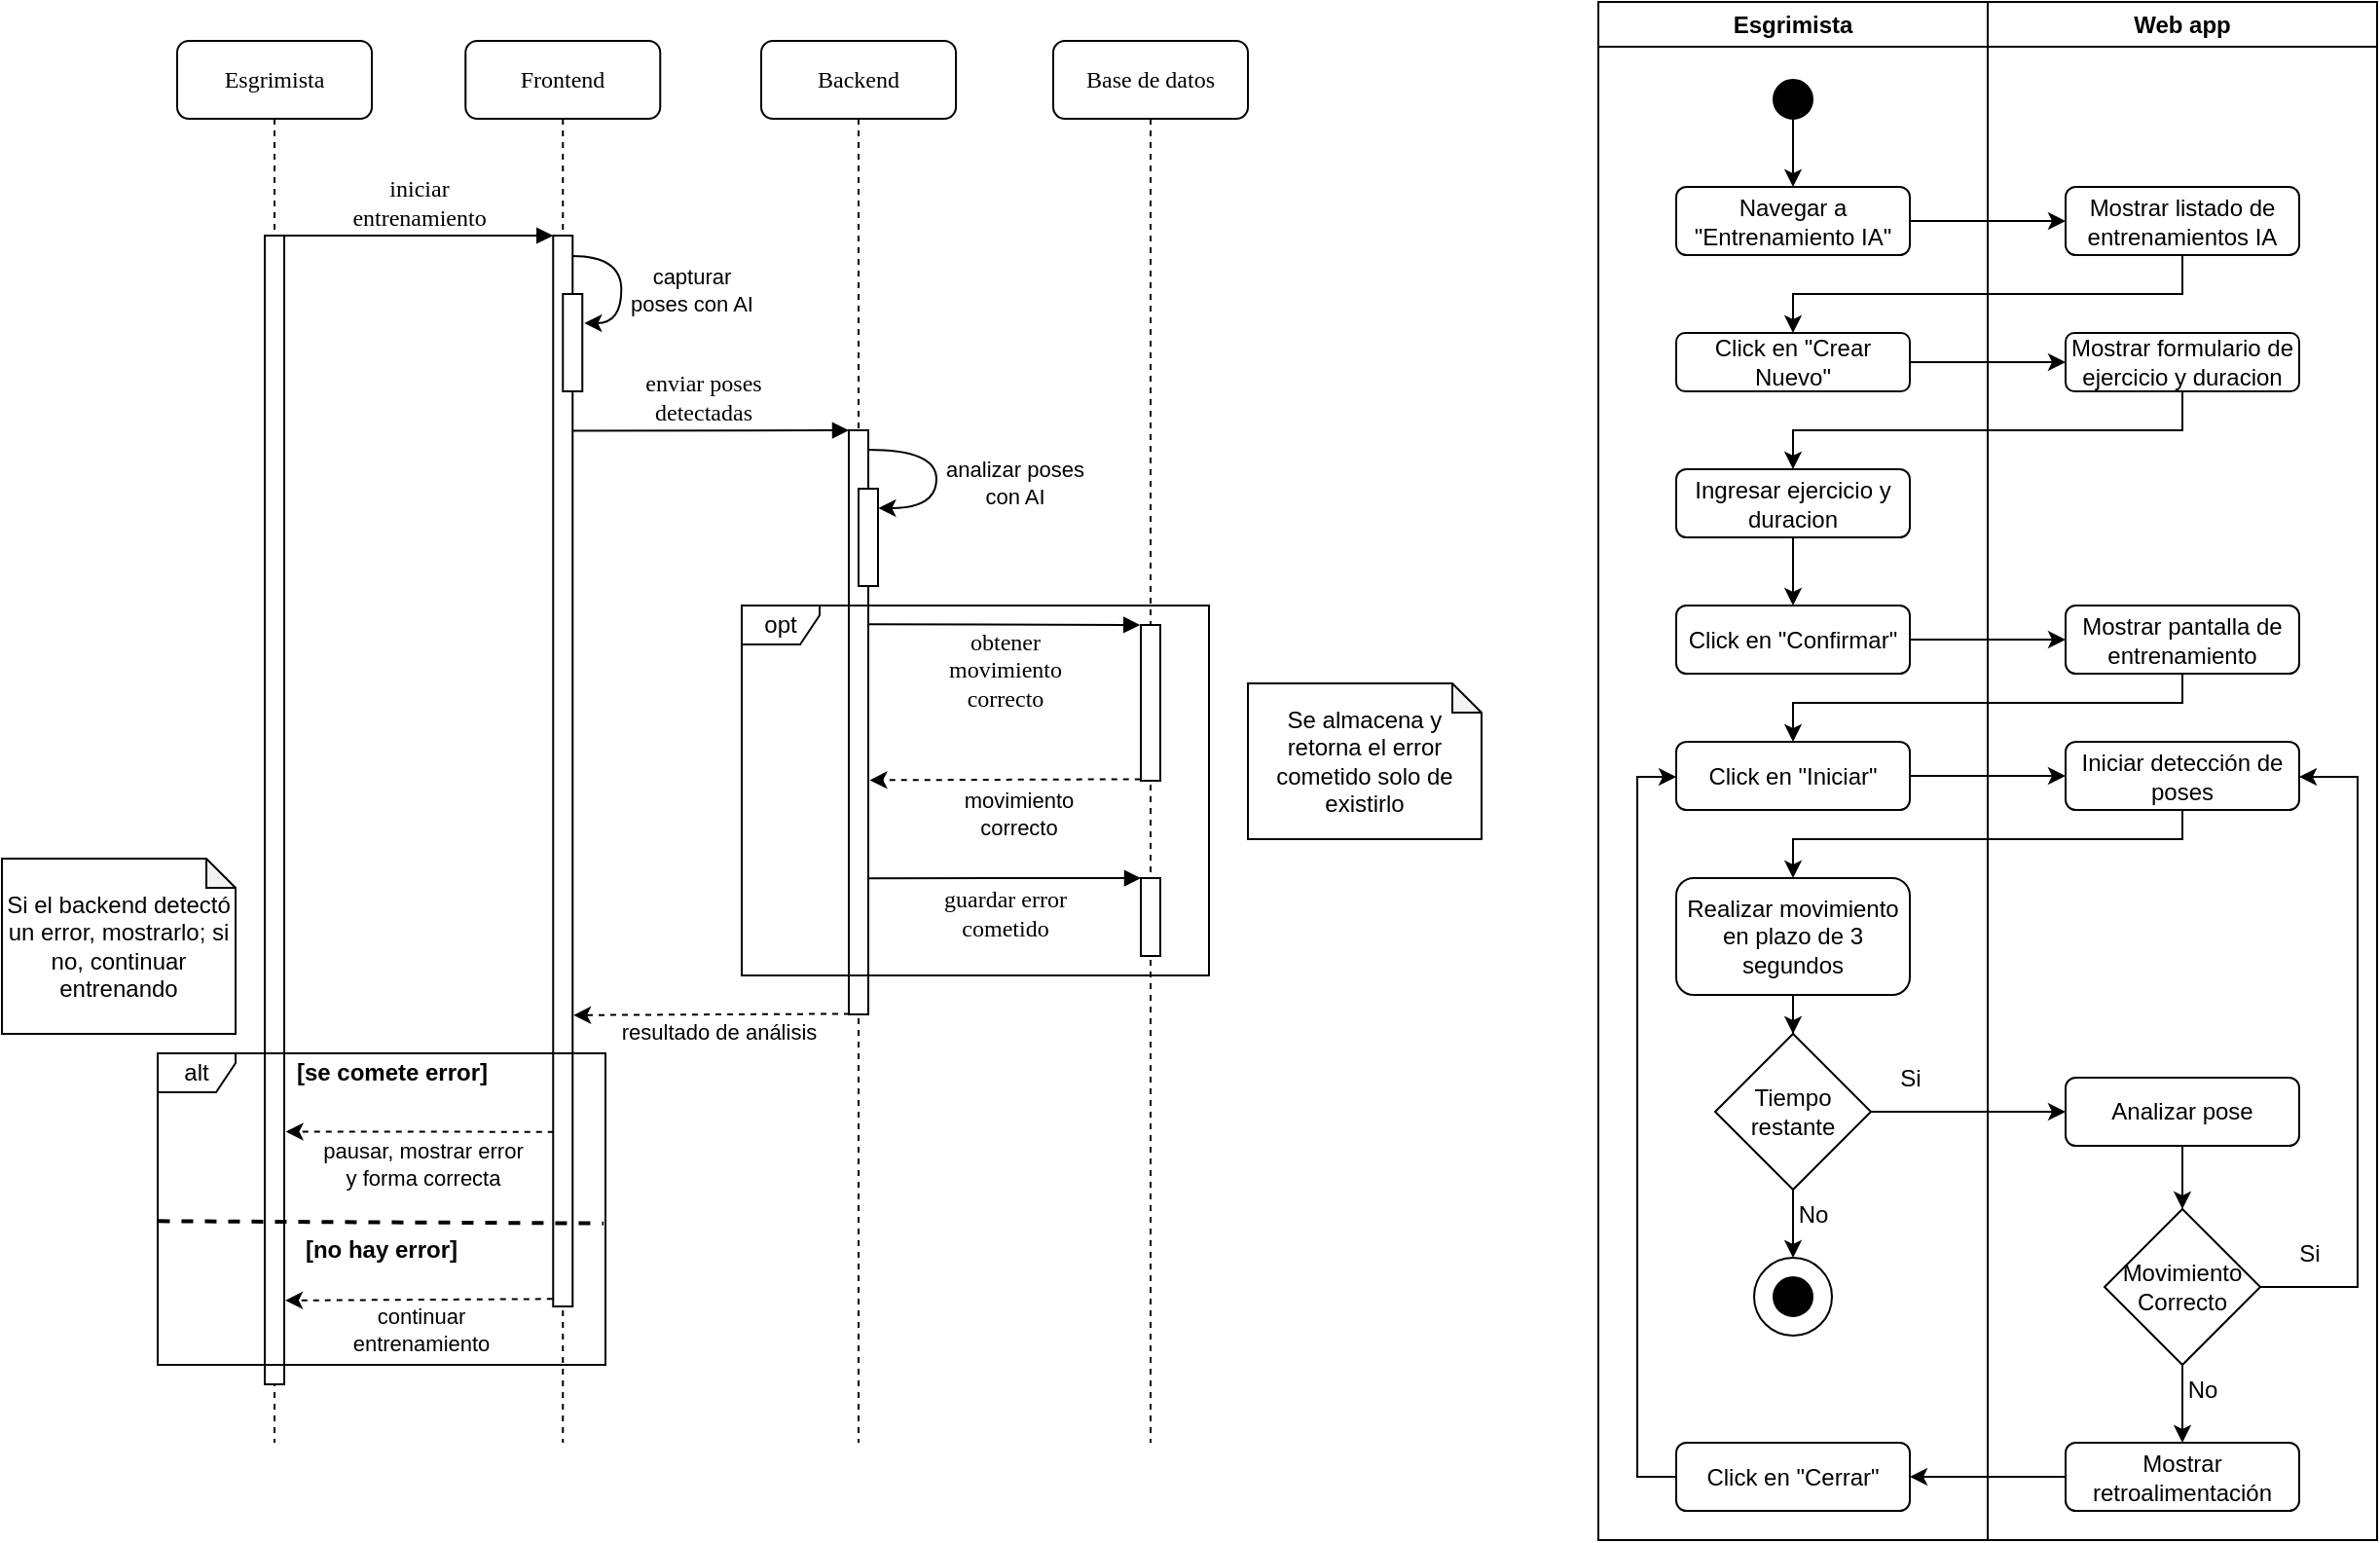 <mxfile version="21.6.6" type="device">
  <diagram id="Gi5_93j05Tq5kSE1P_lF" name="Page-2">
    <mxGraphModel dx="2899" dy="1036" grid="1" gridSize="10" guides="1" tooltips="1" connect="1" arrows="1" fold="1" page="1" pageScale="1" pageWidth="850" pageHeight="1100" math="0" shadow="0">
      <root>
        <mxCell id="0" />
        <mxCell id="1" parent="0" />
        <mxCell id="V-alNPVUQlh_UFMx9QMH-4" value="Esgrimista" style="swimlane;whiteSpace=wrap;html=1;" parent="1" vertex="1">
          <mxGeometry x="480" y="160" width="200" height="790" as="geometry" />
        </mxCell>
        <mxCell id="18j1XGoCvIrTiXG_NGVG-63" value="Navegar a &quot;Entrenamiento IA&quot;" style="rounded=1;whiteSpace=wrap;html=1;" parent="V-alNPVUQlh_UFMx9QMH-4" vertex="1">
          <mxGeometry x="40" y="95" width="120" height="35" as="geometry" />
        </mxCell>
        <mxCell id="18j1XGoCvIrTiXG_NGVG-65" value="Click en &quot;Crear Nuevo&quot;" style="rounded=1;whiteSpace=wrap;html=1;" parent="V-alNPVUQlh_UFMx9QMH-4" vertex="1">
          <mxGeometry x="40" y="170" width="120" height="30" as="geometry" />
        </mxCell>
        <mxCell id="V-alNPVUQlh_UFMx9QMH-57" style="edgeStyle=orthogonalEdgeStyle;rounded=0;orthogonalLoop=1;jettySize=auto;html=1;" parent="V-alNPVUQlh_UFMx9QMH-4" source="18j1XGoCvIrTiXG_NGVG-67" target="coWp2lrXI3cDdnSgMNUa-38" edge="1">
          <mxGeometry relative="1" as="geometry" />
        </mxCell>
        <mxCell id="18j1XGoCvIrTiXG_NGVG-67" value="Ingresar ejercicio y duracion" style="rounded=1;whiteSpace=wrap;html=1;" parent="V-alNPVUQlh_UFMx9QMH-4" vertex="1">
          <mxGeometry x="40" y="240" width="120" height="35" as="geometry" />
        </mxCell>
        <mxCell id="18j1XGoCvIrTiXG_NGVG-85" value="" style="ellipse;whiteSpace=wrap;html=1;aspect=fixed;fillColor=#000000;" parent="V-alNPVUQlh_UFMx9QMH-4" vertex="1">
          <mxGeometry x="90" y="40" width="20" height="20" as="geometry" />
        </mxCell>
        <mxCell id="coWp2lrXI3cDdnSgMNUa-1" value="" style="edgeStyle=orthogonalEdgeStyle;rounded=0;orthogonalLoop=1;jettySize=auto;html=1;" parent="V-alNPVUQlh_UFMx9QMH-4" source="18j1XGoCvIrTiXG_NGVG-85" target="18j1XGoCvIrTiXG_NGVG-63" edge="1">
          <mxGeometry relative="1" as="geometry" />
        </mxCell>
        <mxCell id="coWp2lrXI3cDdnSgMNUa-38" value="Click en &quot;Confirmar&quot;" style="rounded=1;whiteSpace=wrap;html=1;" parent="V-alNPVUQlh_UFMx9QMH-4" vertex="1">
          <mxGeometry x="40" y="310" width="120" height="35" as="geometry" />
        </mxCell>
        <mxCell id="V-alNPVUQlh_UFMx9QMH-10" value="Click en &quot;Iniciar&quot;" style="rounded=1;whiteSpace=wrap;html=1;" parent="V-alNPVUQlh_UFMx9QMH-4" vertex="1">
          <mxGeometry x="40" y="380" width="120" height="35" as="geometry" />
        </mxCell>
        <mxCell id="V-alNPVUQlh_UFMx9QMH-37" style="edgeStyle=orthogonalEdgeStyle;rounded=0;orthogonalLoop=1;jettySize=auto;html=1;" parent="V-alNPVUQlh_UFMx9QMH-4" source="V-alNPVUQlh_UFMx9QMH-12" target="V-alNPVUQlh_UFMx9QMH-16" edge="1">
          <mxGeometry relative="1" as="geometry" />
        </mxCell>
        <mxCell id="V-alNPVUQlh_UFMx9QMH-12" value="Realizar movimiento en plazo de 3 segundos" style="rounded=1;whiteSpace=wrap;html=1;" parent="V-alNPVUQlh_UFMx9QMH-4" vertex="1">
          <mxGeometry x="40" y="450" width="120" height="60" as="geometry" />
        </mxCell>
        <mxCell id="V-alNPVUQlh_UFMx9QMH-29" style="edgeStyle=orthogonalEdgeStyle;rounded=0;orthogonalLoop=1;jettySize=auto;html=1;entryX=0.5;entryY=0;entryDx=0;entryDy=0;" parent="V-alNPVUQlh_UFMx9QMH-4" source="V-alNPVUQlh_UFMx9QMH-16" target="V-alNPVUQlh_UFMx9QMH-26" edge="1">
          <mxGeometry relative="1" as="geometry" />
        </mxCell>
        <mxCell id="V-alNPVUQlh_UFMx9QMH-16" value="Tiempo restante" style="rhombus;whiteSpace=wrap;html=1;" parent="V-alNPVUQlh_UFMx9QMH-4" vertex="1">
          <mxGeometry x="60" y="530" width="80" height="80" as="geometry" />
        </mxCell>
        <mxCell id="V-alNPVUQlh_UFMx9QMH-25" value="" style="group" parent="V-alNPVUQlh_UFMx9QMH-4" vertex="1" connectable="0">
          <mxGeometry x="80" y="645" width="40" height="40" as="geometry" />
        </mxCell>
        <mxCell id="V-alNPVUQlh_UFMx9QMH-26" value="" style="ellipse;whiteSpace=wrap;html=1;aspect=fixed;" parent="V-alNPVUQlh_UFMx9QMH-25" vertex="1">
          <mxGeometry width="40" height="40" as="geometry" />
        </mxCell>
        <mxCell id="V-alNPVUQlh_UFMx9QMH-27" value="" style="ellipse;whiteSpace=wrap;html=1;aspect=fixed;fillColor=#000000;" parent="V-alNPVUQlh_UFMx9QMH-25" vertex="1">
          <mxGeometry x="10" y="10" width="20" height="20" as="geometry" />
        </mxCell>
        <mxCell id="V-alNPVUQlh_UFMx9QMH-48" style="edgeStyle=orthogonalEdgeStyle;rounded=0;orthogonalLoop=1;jettySize=auto;html=1;" parent="V-alNPVUQlh_UFMx9QMH-4" source="V-alNPVUQlh_UFMx9QMH-46" target="V-alNPVUQlh_UFMx9QMH-10" edge="1">
          <mxGeometry relative="1" as="geometry">
            <Array as="points">
              <mxPoint x="20" y="758" />
              <mxPoint x="20" y="398" />
            </Array>
          </mxGeometry>
        </mxCell>
        <mxCell id="V-alNPVUQlh_UFMx9QMH-46" value="Click en &quot;Cerrar&quot;" style="rounded=1;whiteSpace=wrap;html=1;" parent="V-alNPVUQlh_UFMx9QMH-4" vertex="1">
          <mxGeometry x="40" y="740" width="120" height="35" as="geometry" />
        </mxCell>
        <mxCell id="V-alNPVUQlh_UFMx9QMH-5" value="Web app" style="swimlane;whiteSpace=wrap;html=1;" parent="1" vertex="1">
          <mxGeometry x="680" y="160" width="200" height="790" as="geometry" />
        </mxCell>
        <mxCell id="V-alNPVUQlh_UFMx9QMH-6" value="Mostrar listado de entrenamientos IA" style="rounded=1;whiteSpace=wrap;html=1;" parent="V-alNPVUQlh_UFMx9QMH-5" vertex="1">
          <mxGeometry x="40" y="95" width="120" height="35" as="geometry" />
        </mxCell>
        <mxCell id="V-alNPVUQlh_UFMx9QMH-7" value="Mostrar formulario de ejercicio y duracion" style="rounded=1;whiteSpace=wrap;html=1;" parent="V-alNPVUQlh_UFMx9QMH-5" vertex="1">
          <mxGeometry x="40" y="170" width="120" height="30" as="geometry" />
        </mxCell>
        <mxCell id="V-alNPVUQlh_UFMx9QMH-9" value="Mostrar pantalla de entrenamiento" style="rounded=1;whiteSpace=wrap;html=1;" parent="V-alNPVUQlh_UFMx9QMH-5" vertex="1">
          <mxGeometry x="40" y="310" width="120" height="35" as="geometry" />
        </mxCell>
        <mxCell id="V-alNPVUQlh_UFMx9QMH-11" value="Iniciar detección de poses" style="rounded=1;whiteSpace=wrap;html=1;" parent="V-alNPVUQlh_UFMx9QMH-5" vertex="1">
          <mxGeometry x="40" y="380" width="120" height="35" as="geometry" />
        </mxCell>
        <mxCell id="V-alNPVUQlh_UFMx9QMH-35" value="" style="edgeStyle=orthogonalEdgeStyle;rounded=0;orthogonalLoop=1;jettySize=auto;html=1;" parent="V-alNPVUQlh_UFMx9QMH-5" source="V-alNPVUQlh_UFMx9QMH-13" target="V-alNPVUQlh_UFMx9QMH-34" edge="1">
          <mxGeometry relative="1" as="geometry" />
        </mxCell>
        <mxCell id="V-alNPVUQlh_UFMx9QMH-13" value="Analizar pose" style="rounded=1;whiteSpace=wrap;html=1;" parent="V-alNPVUQlh_UFMx9QMH-5" vertex="1">
          <mxGeometry x="40" y="552.5" width="120" height="35" as="geometry" />
        </mxCell>
        <mxCell id="V-alNPVUQlh_UFMx9QMH-40" value="" style="edgeStyle=orthogonalEdgeStyle;rounded=0;orthogonalLoop=1;jettySize=auto;html=1;" parent="V-alNPVUQlh_UFMx9QMH-5" source="V-alNPVUQlh_UFMx9QMH-34" target="V-alNPVUQlh_UFMx9QMH-39" edge="1">
          <mxGeometry relative="1" as="geometry" />
        </mxCell>
        <mxCell id="V-alNPVUQlh_UFMx9QMH-41" style="edgeStyle=orthogonalEdgeStyle;rounded=0;orthogonalLoop=1;jettySize=auto;html=1;" parent="V-alNPVUQlh_UFMx9QMH-5" source="V-alNPVUQlh_UFMx9QMH-34" target="V-alNPVUQlh_UFMx9QMH-11" edge="1">
          <mxGeometry relative="1" as="geometry">
            <Array as="points">
              <mxPoint x="190" y="660" />
              <mxPoint x="190" y="398" />
            </Array>
          </mxGeometry>
        </mxCell>
        <mxCell id="V-alNPVUQlh_UFMx9QMH-34" value="Movimiento Correcto" style="rhombus;whiteSpace=wrap;html=1;" parent="V-alNPVUQlh_UFMx9QMH-5" vertex="1">
          <mxGeometry x="60" y="620" width="80" height="80" as="geometry" />
        </mxCell>
        <mxCell id="V-alNPVUQlh_UFMx9QMH-39" value="Mostrar retroalimentación" style="rounded=1;whiteSpace=wrap;html=1;" parent="V-alNPVUQlh_UFMx9QMH-5" vertex="1">
          <mxGeometry x="40" y="740" width="120" height="35" as="geometry" />
        </mxCell>
        <mxCell id="V-alNPVUQlh_UFMx9QMH-42" value="Si" style="text;html=1;align=center;verticalAlign=middle;resizable=0;points=[];autosize=1;strokeColor=none;fillColor=none;" parent="V-alNPVUQlh_UFMx9QMH-5" vertex="1">
          <mxGeometry x="150" y="628" width="30" height="30" as="geometry" />
        </mxCell>
        <mxCell id="V-alNPVUQlh_UFMx9QMH-19" value="" style="edgeStyle=orthogonalEdgeStyle;rounded=0;orthogonalLoop=1;jettySize=auto;html=1;" parent="1" source="18j1XGoCvIrTiXG_NGVG-63" target="V-alNPVUQlh_UFMx9QMH-6" edge="1">
          <mxGeometry relative="1" as="geometry" />
        </mxCell>
        <mxCell id="V-alNPVUQlh_UFMx9QMH-30" value="No" style="text;html=1;align=center;verticalAlign=middle;resizable=0;points=[];autosize=1;strokeColor=none;fillColor=none;" parent="1" vertex="1">
          <mxGeometry x="570" y="768" width="40" height="30" as="geometry" />
        </mxCell>
        <mxCell id="V-alNPVUQlh_UFMx9QMH-31" value="Si" style="text;html=1;align=center;verticalAlign=middle;resizable=0;points=[];autosize=1;strokeColor=none;fillColor=none;" parent="1" vertex="1">
          <mxGeometry x="625" y="698" width="30" height="30" as="geometry" />
        </mxCell>
        <mxCell id="V-alNPVUQlh_UFMx9QMH-33" style="edgeStyle=orthogonalEdgeStyle;rounded=0;orthogonalLoop=1;jettySize=auto;html=1;" parent="1" source="V-alNPVUQlh_UFMx9QMH-16" target="V-alNPVUQlh_UFMx9QMH-13" edge="1">
          <mxGeometry relative="1" as="geometry" />
        </mxCell>
        <mxCell id="V-alNPVUQlh_UFMx9QMH-43" value="No" style="text;html=1;align=center;verticalAlign=middle;resizable=0;points=[];autosize=1;strokeColor=none;fillColor=none;" parent="1" vertex="1">
          <mxGeometry x="770" y="858" width="40" height="30" as="geometry" />
        </mxCell>
        <mxCell id="V-alNPVUQlh_UFMx9QMH-47" style="edgeStyle=orthogonalEdgeStyle;rounded=0;orthogonalLoop=1;jettySize=auto;html=1;" parent="1" source="V-alNPVUQlh_UFMx9QMH-39" target="V-alNPVUQlh_UFMx9QMH-46" edge="1">
          <mxGeometry relative="1" as="geometry" />
        </mxCell>
        <mxCell id="V-alNPVUQlh_UFMx9QMH-49" value="" style="edgeStyle=orthogonalEdgeStyle;rounded=0;orthogonalLoop=1;jettySize=auto;html=1;" parent="1" source="V-alNPVUQlh_UFMx9QMH-10" target="V-alNPVUQlh_UFMx9QMH-11" edge="1">
          <mxGeometry relative="1" as="geometry" />
        </mxCell>
        <mxCell id="V-alNPVUQlh_UFMx9QMH-50" style="edgeStyle=orthogonalEdgeStyle;rounded=0;orthogonalLoop=1;jettySize=auto;html=1;" parent="1" source="V-alNPVUQlh_UFMx9QMH-11" target="V-alNPVUQlh_UFMx9QMH-12" edge="1">
          <mxGeometry relative="1" as="geometry">
            <Array as="points">
              <mxPoint x="780" y="590" />
              <mxPoint x="580" y="590" />
            </Array>
          </mxGeometry>
        </mxCell>
        <mxCell id="V-alNPVUQlh_UFMx9QMH-51" value="" style="edgeStyle=orthogonalEdgeStyle;rounded=0;orthogonalLoop=1;jettySize=auto;html=1;" parent="1" source="coWp2lrXI3cDdnSgMNUa-38" target="V-alNPVUQlh_UFMx9QMH-9" edge="1">
          <mxGeometry relative="1" as="geometry" />
        </mxCell>
        <mxCell id="V-alNPVUQlh_UFMx9QMH-52" style="edgeStyle=orthogonalEdgeStyle;rounded=0;orthogonalLoop=1;jettySize=auto;html=1;" parent="1" source="V-alNPVUQlh_UFMx9QMH-9" target="V-alNPVUQlh_UFMx9QMH-10" edge="1">
          <mxGeometry relative="1" as="geometry">
            <Array as="points">
              <mxPoint x="780" y="520" />
              <mxPoint x="580" y="520" />
            </Array>
          </mxGeometry>
        </mxCell>
        <mxCell id="V-alNPVUQlh_UFMx9QMH-53" style="edgeStyle=orthogonalEdgeStyle;rounded=0;orthogonalLoop=1;jettySize=auto;html=1;" parent="1" source="V-alNPVUQlh_UFMx9QMH-6" target="18j1XGoCvIrTiXG_NGVG-65" edge="1">
          <mxGeometry relative="1" as="geometry">
            <Array as="points">
              <mxPoint x="780" y="310" />
              <mxPoint x="580" y="310" />
            </Array>
          </mxGeometry>
        </mxCell>
        <mxCell id="V-alNPVUQlh_UFMx9QMH-54" value="" style="edgeStyle=orthogonalEdgeStyle;rounded=0;orthogonalLoop=1;jettySize=auto;html=1;" parent="1" source="18j1XGoCvIrTiXG_NGVG-65" target="V-alNPVUQlh_UFMx9QMH-7" edge="1">
          <mxGeometry relative="1" as="geometry" />
        </mxCell>
        <mxCell id="V-alNPVUQlh_UFMx9QMH-55" style="edgeStyle=orthogonalEdgeStyle;rounded=0;orthogonalLoop=1;jettySize=auto;html=1;" parent="1" source="V-alNPVUQlh_UFMx9QMH-7" target="18j1XGoCvIrTiXG_NGVG-67" edge="1">
          <mxGeometry relative="1" as="geometry">
            <Array as="points">
              <mxPoint x="780" y="380" />
              <mxPoint x="580" y="380" />
            </Array>
          </mxGeometry>
        </mxCell>
        <mxCell id="-MS_IanSyPDMnxtucdBT-1" value="Backend" style="shape=umlLifeline;perimeter=lifelinePerimeter;whiteSpace=wrap;html=1;container=1;collapsible=0;recursiveResize=0;outlineConnect=0;rounded=1;shadow=0;comic=0;labelBackgroundColor=none;strokeWidth=1;fontFamily=Verdana;fontSize=12;align=center;" vertex="1" parent="1">
          <mxGeometry x="50" y="180" width="100" height="720" as="geometry" />
        </mxCell>
        <mxCell id="-MS_IanSyPDMnxtucdBT-2" value="" style="html=1;points=[];perimeter=orthogonalPerimeter;rounded=0;shadow=0;comic=0;labelBackgroundColor=none;strokeWidth=1;fontFamily=Verdana;fontSize=12;align=center;" vertex="1" parent="-MS_IanSyPDMnxtucdBT-1">
          <mxGeometry x="45" y="200" width="10" height="300" as="geometry" />
        </mxCell>
        <mxCell id="-MS_IanSyPDMnxtucdBT-3" value="" style="html=1;points=[];perimeter=orthogonalPerimeter;rounded=0;shadow=0;comic=0;labelBackgroundColor=none;strokeWidth=1;fontFamily=Verdana;fontSize=12;align=center;" vertex="1" parent="-MS_IanSyPDMnxtucdBT-1">
          <mxGeometry x="50" y="230" width="10" height="50" as="geometry" />
        </mxCell>
        <mxCell id="-MS_IanSyPDMnxtucdBT-4" value="" style="endArrow=classic;html=1;rounded=0;entryX=1.019;entryY=0.192;entryDx=0;entryDy=0;entryPerimeter=0;edgeStyle=orthogonalEdgeStyle;curved=1;" edge="1" parent="-MS_IanSyPDMnxtucdBT-1" target="-MS_IanSyPDMnxtucdBT-3">
          <mxGeometry width="50" height="50" relative="1" as="geometry">
            <mxPoint x="55" y="210" as="sourcePoint" />
            <mxPoint x="116" y="245" as="targetPoint" />
            <Array as="points">
              <mxPoint x="90" y="210" />
              <mxPoint x="90" y="240" />
              <mxPoint x="60" y="240" />
            </Array>
          </mxGeometry>
        </mxCell>
        <mxCell id="-MS_IanSyPDMnxtucdBT-5" value="analizar poses &lt;br&gt;con AI" style="edgeLabel;html=1;align=center;verticalAlign=middle;resizable=0;points=[];" vertex="1" connectable="0" parent="-MS_IanSyPDMnxtucdBT-4">
          <mxGeometry x="0.157" y="2" relative="1" as="geometry">
            <mxPoint x="38" y="-3" as="offset" />
          </mxGeometry>
        </mxCell>
        <mxCell id="-MS_IanSyPDMnxtucdBT-6" value="Base de datos" style="shape=umlLifeline;perimeter=lifelinePerimeter;whiteSpace=wrap;html=1;container=1;collapsible=0;recursiveResize=0;outlineConnect=0;rounded=1;shadow=0;comic=0;labelBackgroundColor=none;strokeWidth=1;fontFamily=Verdana;fontSize=12;align=center;" vertex="1" parent="1">
          <mxGeometry x="200" y="180" width="100" height="720" as="geometry" />
        </mxCell>
        <mxCell id="-MS_IanSyPDMnxtucdBT-7" value="obtener &lt;br&gt;movimiento &lt;br&gt;correcto" style="html=1;verticalAlign=bottom;endArrow=block;labelBackgroundColor=none;fontFamily=Verdana;fontSize=12;edgeStyle=elbowEdgeStyle;elbow=vertical;entryX=-0.042;entryY=0.002;entryDx=0;entryDy=0;entryPerimeter=0;spacingTop=0;spacing=-5;exitX=0.994;exitY=0.332;exitDx=0;exitDy=0;exitPerimeter=0;" edge="1" parent="-MS_IanSyPDMnxtucdBT-6" source="-MS_IanSyPDMnxtucdBT-2">
          <mxGeometry x="0.002" y="-40" relative="1" as="geometry">
            <mxPoint x="-85" y="300.286" as="sourcePoint" />
            <mxPoint x="44.58" y="300.1" as="targetPoint" />
            <mxPoint as="offset" />
          </mxGeometry>
        </mxCell>
        <mxCell id="-MS_IanSyPDMnxtucdBT-8" value="" style="html=1;points=[];perimeter=orthogonalPerimeter;rounded=0;shadow=0;comic=0;labelBackgroundColor=none;strokeWidth=1;fontFamily=Verdana;fontSize=12;align=center;" vertex="1" parent="-MS_IanSyPDMnxtucdBT-6">
          <mxGeometry x="45" y="300" width="10" height="80" as="geometry" />
        </mxCell>
        <mxCell id="-MS_IanSyPDMnxtucdBT-9" value="guardar error &lt;br&gt;cometido" style="html=1;verticalAlign=bottom;endArrow=block;labelBackgroundColor=none;fontFamily=Verdana;fontSize=12;edgeStyle=elbowEdgeStyle;elbow=vertical;entryX=-0.042;entryY=0.002;entryDx=0;entryDy=0;entryPerimeter=0;spacingTop=0;spacing=-3;exitX=1.038;exitY=0.767;exitDx=0;exitDy=0;exitPerimeter=0;" edge="1" parent="-MS_IanSyPDMnxtucdBT-6" source="-MS_IanSyPDMnxtucdBT-2">
          <mxGeometry x="-0.002" y="-30" relative="1" as="geometry">
            <mxPoint x="-84.58" y="430.186" as="sourcePoint" />
            <mxPoint x="45.0" y="430" as="targetPoint" />
            <mxPoint as="offset" />
          </mxGeometry>
        </mxCell>
        <mxCell id="-MS_IanSyPDMnxtucdBT-10" value="" style="html=1;points=[];perimeter=orthogonalPerimeter;rounded=0;shadow=0;comic=0;labelBackgroundColor=none;strokeWidth=1;fontFamily=Verdana;fontSize=12;align=center;" vertex="1" parent="-MS_IanSyPDMnxtucdBT-6">
          <mxGeometry x="45" y="430" width="10" height="40" as="geometry" />
        </mxCell>
        <mxCell id="-MS_IanSyPDMnxtucdBT-11" value="Esgrimista" style="shape=umlLifeline;perimeter=lifelinePerimeter;whiteSpace=wrap;html=1;container=1;collapsible=0;recursiveResize=0;outlineConnect=0;rounded=1;shadow=0;comic=0;labelBackgroundColor=none;strokeWidth=1;fontFamily=Verdana;fontSize=12;align=center;" vertex="1" parent="1">
          <mxGeometry x="-250" y="180" width="100" height="720" as="geometry" />
        </mxCell>
        <mxCell id="-MS_IanSyPDMnxtucdBT-12" value="" style="html=1;points=[];perimeter=orthogonalPerimeter;rounded=0;shadow=0;comic=0;labelBackgroundColor=none;strokeWidth=1;fontFamily=Verdana;fontSize=12;align=center;" vertex="1" parent="-MS_IanSyPDMnxtucdBT-11">
          <mxGeometry x="45" y="100" width="10" height="590" as="geometry" />
        </mxCell>
        <mxCell id="-MS_IanSyPDMnxtucdBT-13" value="iniciar &lt;br&gt;entrenamiento" style="html=1;verticalAlign=bottom;endArrow=block;entryX=0;entryY=0;labelBackgroundColor=none;fontFamily=Verdana;fontSize=12;edgeStyle=elbowEdgeStyle;elbow=vertical;" edge="1" parent="1" source="-MS_IanSyPDMnxtucdBT-12" target="-MS_IanSyPDMnxtucdBT-22">
          <mxGeometry relative="1" as="geometry">
            <mxPoint x="-130" y="290" as="sourcePoint" />
          </mxGeometry>
        </mxCell>
        <mxCell id="-MS_IanSyPDMnxtucdBT-14" value="enviar poses &lt;br&gt;detectadas" style="html=1;verticalAlign=bottom;endArrow=block;entryX=0;entryY=0;labelBackgroundColor=none;fontFamily=Verdana;fontSize=12;edgeStyle=elbowEdgeStyle;elbow=vertical;" edge="1" parent="1">
          <mxGeometry relative="1" as="geometry">
            <mxPoint x="-55" y="380.286" as="sourcePoint" />
            <mxPoint x="95" y="380.0" as="targetPoint" />
          </mxGeometry>
        </mxCell>
        <mxCell id="-MS_IanSyPDMnxtucdBT-15" value="" style="endArrow=classic;html=1;rounded=0;dashed=1;exitX=-0.013;exitY=0.99;exitDx=0;exitDy=0;exitPerimeter=0;entryX=1.072;entryY=0.599;entryDx=0;entryDy=0;entryPerimeter=0;" edge="1" parent="1" source="-MS_IanSyPDMnxtucdBT-8" target="-MS_IanSyPDMnxtucdBT-2">
          <mxGeometry width="50" height="50" relative="1" as="geometry">
            <mxPoint x="110" y="500" as="sourcePoint" />
            <mxPoint x="160" y="450" as="targetPoint" />
          </mxGeometry>
        </mxCell>
        <mxCell id="-MS_IanSyPDMnxtucdBT-16" value="movimiento &lt;br&gt;correcto" style="edgeLabel;html=1;align=center;verticalAlign=middle;resizable=0;points=[];spacing=-4;" vertex="1" connectable="0" parent="-MS_IanSyPDMnxtucdBT-15">
          <mxGeometry x="-0.173" relative="1" as="geometry">
            <mxPoint x="-6" y="17" as="offset" />
          </mxGeometry>
        </mxCell>
        <mxCell id="-MS_IanSyPDMnxtucdBT-17" value="" style="endArrow=classic;html=1;rounded=0;dashed=1;exitX=0.05;exitY=0.999;exitDx=0;exitDy=0;exitPerimeter=0;entryX=1.043;entryY=0.728;entryDx=0;entryDy=0;entryPerimeter=0;" edge="1" parent="1" source="-MS_IanSyPDMnxtucdBT-2" target="-MS_IanSyPDMnxtucdBT-22">
          <mxGeometry width="50" height="50" relative="1" as="geometry">
            <mxPoint x="99" y="650" as="sourcePoint" />
            <mxPoint x="-50" y="650" as="targetPoint" />
          </mxGeometry>
        </mxCell>
        <mxCell id="-MS_IanSyPDMnxtucdBT-18" value="resultado de análisis" style="edgeLabel;html=1;align=center;verticalAlign=middle;resizable=0;points=[];spacing=-4;" vertex="1" connectable="0" parent="-MS_IanSyPDMnxtucdBT-17">
          <mxGeometry x="-0.173" relative="1" as="geometry">
            <mxPoint x="-9" y="9" as="offset" />
          </mxGeometry>
        </mxCell>
        <mxCell id="-MS_IanSyPDMnxtucdBT-19" value="opt" style="shape=umlFrame;whiteSpace=wrap;html=1;pointerEvents=0;width=40;height=20;" vertex="1" parent="1">
          <mxGeometry x="40" y="470" width="240" height="190" as="geometry" />
        </mxCell>
        <mxCell id="-MS_IanSyPDMnxtucdBT-20" value="Se almacena y retorna el error cometido solo de existirlo" style="shape=note;whiteSpace=wrap;html=1;backgroundOutline=1;darkOpacity=0.05;size=15;" vertex="1" parent="1">
          <mxGeometry x="300" y="510" width="120" height="80" as="geometry" />
        </mxCell>
        <mxCell id="-MS_IanSyPDMnxtucdBT-21" value="Frontend" style="shape=umlLifeline;perimeter=lifelinePerimeter;whiteSpace=wrap;html=1;container=1;collapsible=0;recursiveResize=0;outlineConnect=0;rounded=1;shadow=0;comic=0;labelBackgroundColor=none;strokeWidth=1;fontFamily=Verdana;fontSize=12;align=center;" vertex="1" parent="1">
          <mxGeometry x="-101.87" y="180" width="100" height="720" as="geometry" />
        </mxCell>
        <mxCell id="-MS_IanSyPDMnxtucdBT-22" value="" style="html=1;points=[];perimeter=orthogonalPerimeter;rounded=0;shadow=0;comic=0;labelBackgroundColor=none;strokeWidth=1;fontFamily=Verdana;fontSize=12;align=center;" vertex="1" parent="-MS_IanSyPDMnxtucdBT-21">
          <mxGeometry x="45" y="100" width="10" height="550" as="geometry" />
        </mxCell>
        <mxCell id="-MS_IanSyPDMnxtucdBT-23" value="" style="html=1;points=[];perimeter=orthogonalPerimeter;rounded=0;shadow=0;comic=0;labelBackgroundColor=none;strokeWidth=1;fontFamily=Verdana;fontSize=12;align=center;" vertex="1" parent="-MS_IanSyPDMnxtucdBT-21">
          <mxGeometry x="50" y="130" width="10" height="50" as="geometry" />
        </mxCell>
        <mxCell id="-MS_IanSyPDMnxtucdBT-24" value="" style="endArrow=classic;html=1;rounded=0;exitX=0.994;exitY=0.019;exitDx=0;exitDy=0;exitPerimeter=0;entryX=1.103;entryY=0.299;entryDx=0;entryDy=0;entryPerimeter=0;edgeStyle=orthogonalEdgeStyle;curved=1;" edge="1" parent="-MS_IanSyPDMnxtucdBT-21" source="-MS_IanSyPDMnxtucdBT-22" target="-MS_IanSyPDMnxtucdBT-23">
          <mxGeometry width="50" height="50" relative="1" as="geometry">
            <mxPoint x="120" y="200" as="sourcePoint" />
            <mxPoint x="170" y="150" as="targetPoint" />
            <Array as="points">
              <mxPoint x="80" y="111" />
              <mxPoint x="80" y="145" />
            </Array>
          </mxGeometry>
        </mxCell>
        <mxCell id="-MS_IanSyPDMnxtucdBT-25" value="capturar &lt;br&gt;poses con AI" style="edgeLabel;html=1;align=center;verticalAlign=middle;resizable=0;points=[];" vertex="1" connectable="0" parent="-MS_IanSyPDMnxtucdBT-24">
          <mxGeometry x="0.157" y="2" relative="1" as="geometry">
            <mxPoint x="34" y="-3" as="offset" />
          </mxGeometry>
        </mxCell>
        <mxCell id="-MS_IanSyPDMnxtucdBT-26" value="alt" style="shape=umlFrame;whiteSpace=wrap;html=1;pointerEvents=0;width=40;height=20;" vertex="1" parent="1">
          <mxGeometry x="-260" y="700" width="230" height="160" as="geometry" />
        </mxCell>
        <mxCell id="-MS_IanSyPDMnxtucdBT-27" value="" style="endArrow=classic;html=1;rounded=0;dashed=1;exitX=0.025;exitY=0.837;exitDx=0;exitDy=0;exitPerimeter=0;entryX=1.08;entryY=0.78;entryDx=0;entryDy=0;entryPerimeter=0;" edge="1" parent="1" source="-MS_IanSyPDMnxtucdBT-22" target="-MS_IanSyPDMnxtucdBT-12">
          <mxGeometry width="50" height="50" relative="1" as="geometry">
            <mxPoint x="-64.5" y="740" as="sourcePoint" />
            <mxPoint x="-190" y="740" as="targetPoint" />
          </mxGeometry>
        </mxCell>
        <mxCell id="-MS_IanSyPDMnxtucdBT-28" value="pausar, mostrar error &lt;br&gt;y forma correcta" style="edgeLabel;html=1;align=center;verticalAlign=middle;resizable=0;points=[];spacing=-4;" vertex="1" connectable="0" parent="-MS_IanSyPDMnxtucdBT-27">
          <mxGeometry x="-0.173" relative="1" as="geometry">
            <mxPoint x="-11" y="16" as="offset" />
          </mxGeometry>
        </mxCell>
        <mxCell id="-MS_IanSyPDMnxtucdBT-29" value="" style="endArrow=none;dashed=1;html=1;strokeWidth=2;rounded=0;exitX=0.001;exitY=0.609;exitDx=0;exitDy=0;exitPerimeter=0;entryX=0.996;entryY=0.618;entryDx=0;entryDy=0;entryPerimeter=0;" edge="1" parent="1">
          <mxGeometry width="50" height="50" relative="1" as="geometry">
            <mxPoint x="-259.77" y="786.17" as="sourcePoint" />
            <mxPoint x="-30.92" y="787.34" as="targetPoint" />
          </mxGeometry>
        </mxCell>
        <mxCell id="-MS_IanSyPDMnxtucdBT-30" value="[se comete error]" style="text;html=1;strokeColor=none;fillColor=none;align=center;verticalAlign=middle;whiteSpace=wrap;rounded=0;fontStyle=1" vertex="1" parent="1">
          <mxGeometry x="-191.5" y="700" width="102.5" height="20" as="geometry" />
        </mxCell>
        <mxCell id="-MS_IanSyPDMnxtucdBT-31" value="[no hay error]" style="text;html=1;strokeColor=none;fillColor=none;align=center;verticalAlign=middle;whiteSpace=wrap;rounded=0;fontStyle=1" vertex="1" parent="1">
          <mxGeometry x="-188.12" y="791" width="86.25" height="20" as="geometry" />
        </mxCell>
        <mxCell id="-MS_IanSyPDMnxtucdBT-32" value="" style="endArrow=classic;html=1;rounded=0;dashed=1;exitX=-0.024;exitY=0.993;exitDx=0;exitDy=0;exitPerimeter=0;entryX=1.051;entryY=0.927;entryDx=0;entryDy=0;entryPerimeter=0;" edge="1" parent="1" source="-MS_IanSyPDMnxtucdBT-22" target="-MS_IanSyPDMnxtucdBT-12">
          <mxGeometry width="50" height="50" relative="1" as="geometry">
            <mxPoint x="-65.75" y="820" as="sourcePoint" />
            <mxPoint x="-200" y="820" as="targetPoint" />
          </mxGeometry>
        </mxCell>
        <mxCell id="-MS_IanSyPDMnxtucdBT-33" value="continuar &lt;br&gt;entrenamiento" style="edgeLabel;html=1;align=center;verticalAlign=middle;resizable=0;points=[];spacing=-4;" vertex="1" connectable="0" parent="-MS_IanSyPDMnxtucdBT-32">
          <mxGeometry x="-0.173" relative="1" as="geometry">
            <mxPoint x="-11" y="15" as="offset" />
          </mxGeometry>
        </mxCell>
        <mxCell id="-MS_IanSyPDMnxtucdBT-34" value="Si el backend detectó un error, mostrarlo; si no, continuar entrenando" style="shape=note;whiteSpace=wrap;html=1;backgroundOutline=1;darkOpacity=0.05;size=15;" vertex="1" parent="1">
          <mxGeometry x="-340" y="600" width="120" height="90" as="geometry" />
        </mxCell>
      </root>
    </mxGraphModel>
  </diagram>
</mxfile>
